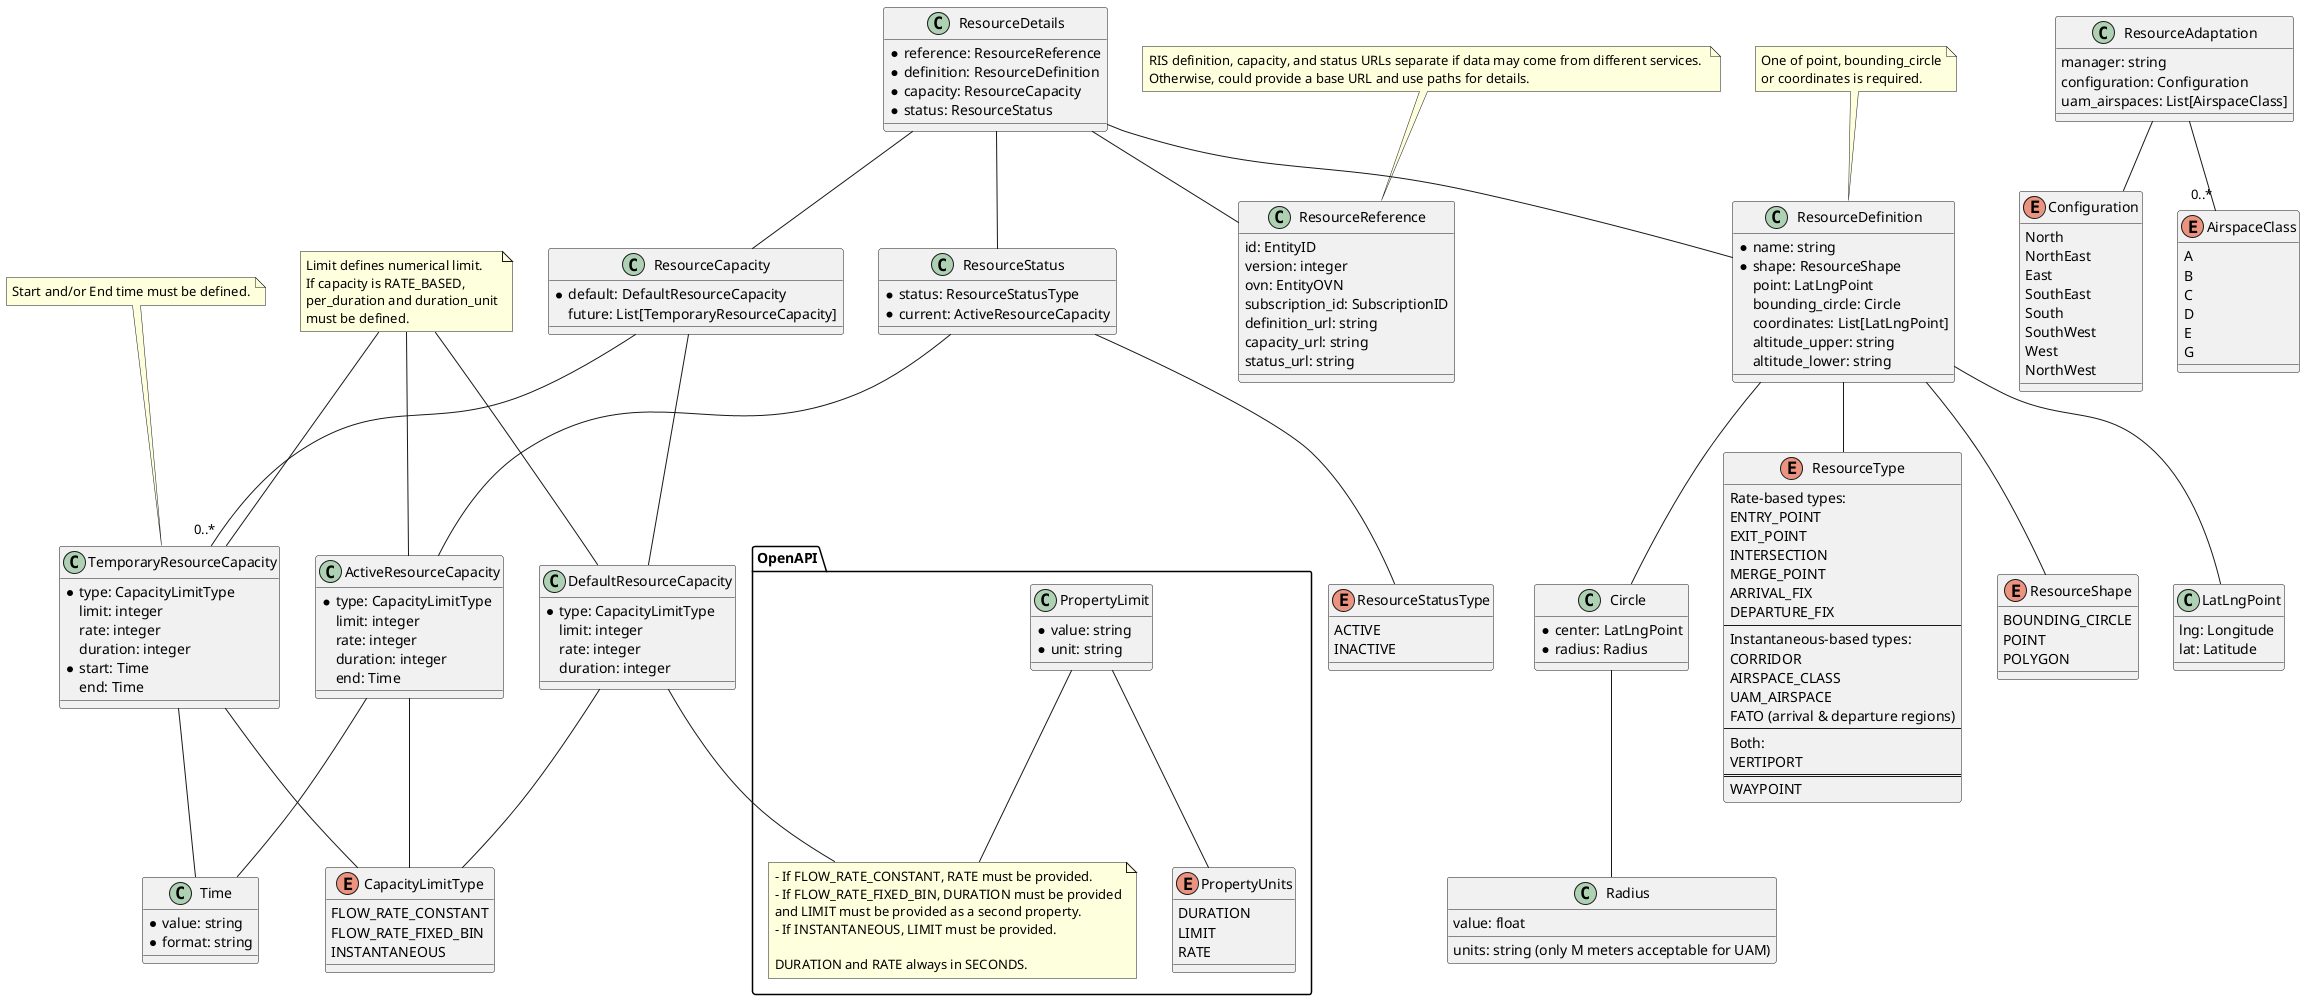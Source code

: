 @startuml

' class ResourceReference {
'     id: EntityID
'     manager: string
'     version: integer
'     ovn: EntityOVN
'     subscription_id: SubscriptionID
'     definition_url: string
'     capacity_url: string
'     status_url: string
' }
' note "RIS definition, capacity, and status URLs separate if data may come from different services. \nOtherwise, could provide a base URL and use paths for details. " as n_ussbaseurl
' n_ussbaseurl -- ResourceReference

' class ResourceDetails {
'     * reference: ResourceReference
'     * definition: ResourceDefinition
'     * capacity: ResourceCapacity
'     * status: ResourceStatus
' }
enum CapacityLimitType {
    FLOW_RATE_CONSTANT
    FLOW_RATE_FIXED_BIN
    ' FLOW_RATE_ROLLING_BIN
    INSTANTANEOUS
}
' enum DurationUnits {
'     SECONDS
'     ' MINUTES
'     ' HOURS
' }
enum ResourceType {
    Rate-based types:
    ENTRY_POINT
    EXIT_POINT
    INTERSECTION
    MERGE_POINT
    ARRIVAL_FIX
    DEPARTURE_FIX
    --
    Instantaneous-based types:
    CORRIDOR
    AIRSPACE_CLASS
    UAM_AIRSPACE
    FATO (arrival & departure regions)
    --
    Both:
    VERTIPORT
    ==
    WAYPOINT
}

class Time {
    * value: string
    * format: string
}

class ResourceCapacity {
    * default: DefaultResourceCapacity
    future: List[TemporaryResourceCapacity]
}

' class DefaultResourceCapacity {
'     * type: CapacityLimitType
'     * limit: integer
'     per_duration: int
'     duration_unit: DurationUnits
' }
' note "We can define the API with value & unit\nbut keeping separate here\nto help show the concept." as N1
' N1 -- DefaultResourceCapacity
' N1 -- ActiveResourceCapacity
' N1 -- TemporaryResourceCapacity
class DefaultResourceCapacity {
    * type: CapacityLimitType
    limit: integer
    rate: integer
    duration: integer
}

namespace OpenAPI {
    class PropertyLimit {
        * value: string
        * unit: string
    }
    ' enum PropertyUnits {
    '     NUMERIC
    '     SECONDS
    ' }
    enum PropertyUnits {
        DURATION
        LIMIT
        RATE
    }
    PropertyLimit -- PropertyUnits
    note "- If FLOW_RATE_CONSTANT, RATE must be provided. \n- If FLOW_RATE_FIXED_BIN, DURATION must be provided\nand LIMIT must be provided as a second property. \n- If INSTANTANEOUS, LIMIT must be provided.\n\nDURATION and RATE always in SECONDS." as PROP_NOTE
    PropertyLimit -- PROP_NOTE
}
DefaultResourceCapacity -- OpenAPI.PROP_NOTE

class ActiveResourceCapacity {
    * type: CapacityLimitType
    limit: integer
    rate: integer
    duration: integer
    end: Time
}

class TemporaryResourceCapacity {
    * type: CapacityLimitType
    limit: integer
    rate: integer
    duration: integer
    * start: Time
    end: Time
}

enum ResourceStatusType {
    ACTIVE
    INACTIVE
}
class ResourceStatus {
    * status: ResourceStatusType
    * current: ActiveResourceCapacity
}

enum ResourceShape {
    BOUNDING_CIRCLE
    POINT
    POLYGON
}

class LatLngPoint {
    lng: Longitude
    lat: Latitude
}
class Circle {
    * center: LatLngPoint
    * radius: Radius
}
class Radius {
    value: float
    units: string (only M meters acceptable for UAM)
}

class ResourceReference {
    id: EntityID
    ' manager: string
    version: integer
    ovn: EntityOVN
    subscription_id: SubscriptionID
    definition_url: string
    capacity_url: string
    status_url: string

}



note "RIS definition, capacity, and status URLs separate if data may come from different services. \nOtherwise, could provide a base URL and use paths for details. " as n_ussbaseurl
n_ussbaseurl -- ResourceReference

class ResourceDetails {
    * reference: ResourceReference
    * definition: ResourceDefinition
    * capacity: ResourceCapacity
    * status: ResourceStatus
}

class ResourceDefinition {
    * name: string
    * shape: ResourceShape
    point: LatLngPoint
    bounding_circle: Circle
    coordinates: List[LatLngPoint]
    altitude_upper: string
    altitude_lower: string
}

class ResourceAdaptation {
    manager: string
    configuration: Configuration
    uam_airspaces: List[AirspaceClass]
}
enum Configuration {
    North
    NorthEast
    East
    SouthEast
    South
    SouthWest
    West
    NorthWest
}
enum AirspaceClass {
    A
    B
    C
    D
    E
    G
}
ResourceAdaptation -- Configuration
ResourceAdaptation -- "0..*" AirspaceClass

note "One of point, bounding_circle\nor coordinates is required." as N_SHAPE
N_SHAPE -- ResourceDefinition

note "Limit defines numerical limit.\nIf capacity is RATE_BASED,\nper_duration and duration_unit\nmust be defined."  as N_CAP_TYPE
N_CAP_TYPE -- DefaultResourceCapacity
N_CAP_TYPE -- TemporaryResourceCapacity
N_CAP_TYPE -- ActiveResourceCapacity

note "Start and/or End time must be defined." as N_TEMP_TIME
N_TEMP_TIME -- TemporaryResourceCapacity

ResourceDetails -- ResourceCapacity
ResourceDetails -- ResourceStatus
ResourceDetails -- ResourceDefinition
ResourceDetails -- ResourceReference

ActiveResourceCapacity -- CapacityLimitType
' ActiveResourceCapacity -- DurationUnits
ActiveResourceCapacity -- Time
DefaultResourceCapacity -- CapacityLimitType
' DefaultResourceCapacity -- DurationUnits
TemporaryResourceCapacity -- CapacityLimitType
' TemporaryResourceCapacity -- DurationUnits
ResourceCapacity -- DefaultResourceCapacity
ResourceCapacity -- "0..*" TemporaryResourceCapacity
TemporaryResourceCapacity -- Time

ResourceDefinition -- ResourceType
ResourceDefinition -- LatLngPoint
ResourceDefinition -- ResourceShape
ResourceDefinition -- Circle
Circle -- Radius

ResourceStatus -- ResourceStatusType
ResourceStatus -- ActiveResourceCapacity


' ResourceInfoServiceBaseURL -|> UssBaseURL

' OperationalIntentReference:
'       required:
'       - id
'       - manager
'       - state
'       - subscription_id
'       - time_end
'       - time_start
'       - uss_availability
'       - uss_base_url
'       - version
'       type: object
'       properties:
'         id:
'           $ref: '#/components/schemas/EntityID'
'         manager:
'           type: string
'           description: Created by the DSS based on creating client's ID (via access token).  Used internal to the DSS for restricting mutation and deletion operations to manager.  Used by USSs to reject operational intent update notifications originating from a USS that does not manage the operational intent.
'           example: uss1
'         uss_availability:
'           $ref: '#/components/schemas/UssAvailabilityState'
'         version:
'           type: integer
'           description: "Numeric version of this operational intent which increments upon each change in the operational intent, regardless of whether any field of the operational intent reference changes.  A USS with the details of this operational intent when it was at a particular version does not need to retrieve the details again until the version changes."
'           format: int32
'           example: 1
'         state:
'           $ref: '#/components/schemas/OperationalIntentState'
'         ovn:
'           description: "Opaque version number of this operational intent.  Populated only when the OperationalIntentReference is managed by the USS retrieving or providing it.  Not populated when the OperationalIntentReference is not managed by the USS retrieving or providing it (instead, the USS must obtain the OVN from the details retrieved from the managing USS)."
'           anyOf:
'           - $ref: '#/components/schemas/EntityOVN'
'         time_start:
'           description: Beginning time of operational intent.
'           anyOf:
'           - $ref: '#/components/schemas/Time'
'         time_end:
'           description: End time of operational intent.
'           anyOf:
'           - $ref: '#/components/schemas/Time'
'         uss_base_url:
'           $ref: '#/components/schemas/OperationalIntentUssBaseURL'
'         subscription_id:
'           description: The ID of the subscription that is ensuring the operational intent manager receives relevant airspace updates.
'           anyOf:
'           - $ref: '#/components/schemas/SubscriptionID'
     

@enduml